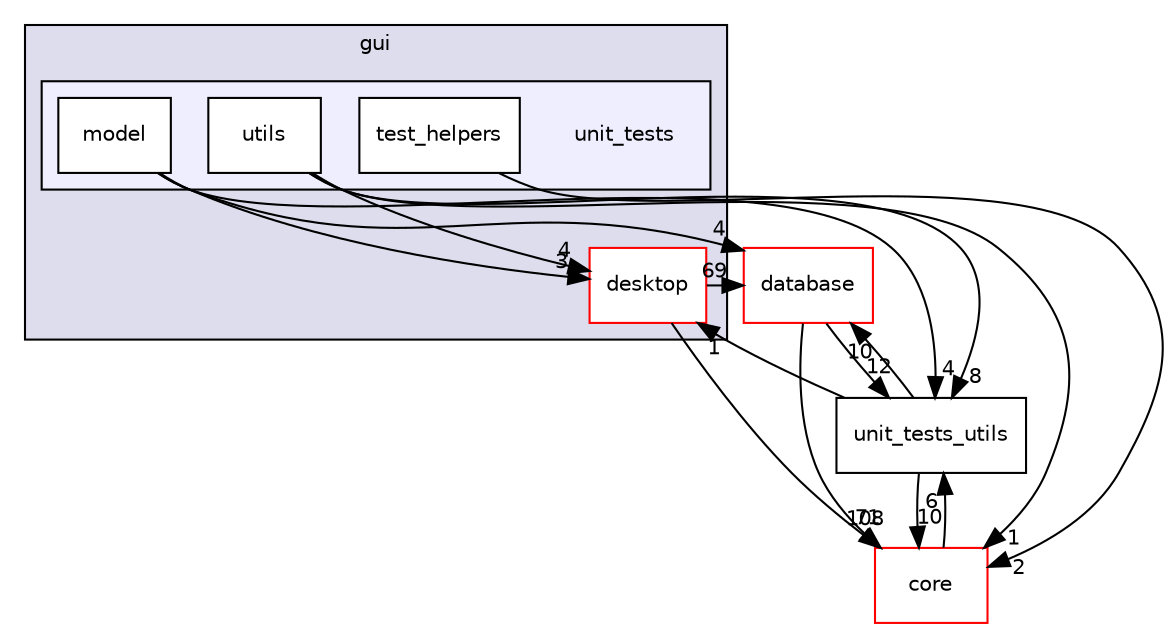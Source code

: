 digraph "src/gui/unit_tests" {
  compound=true
  node [ fontsize="10", fontname="Helvetica"];
  edge [ labelfontsize="10", labelfontname="Helvetica"];
  subgraph clusterdir_99d0482cf009f9d97a0877749b817f19 {
    graph [ bgcolor="#ddddee", pencolor="black", label="gui" fontname="Helvetica", fontsize="10", URL="dir_99d0482cf009f9d97a0877749b817f19.html"]
  dir_c090f567964b7b78a4e63a3af92480e4 [shape=box label="desktop" fillcolor="white" style="filled" color="red" URL="dir_c090f567964b7b78a4e63a3af92480e4.html"];
  subgraph clusterdir_92613d55a3f43e094d610dc2ff26e3ec {
    graph [ bgcolor="#eeeeff", pencolor="black", label="" URL="dir_92613d55a3f43e094d610dc2ff26e3ec.html"];
    dir_92613d55a3f43e094d610dc2ff26e3ec [shape=plaintext label="unit_tests"];
  dir_69d2fc252aeac487f29e6daafd8f2655 [shape=box label="model" fillcolor="white" style="filled" URL="dir_69d2fc252aeac487f29e6daafd8f2655.html"];
  dir_4cab1c72dc71176f3297391ad2e0cd65 [shape=box label="test_helpers" fillcolor="white" style="filled" URL="dir_4cab1c72dc71176f3297391ad2e0cd65.html"];
  dir_e9e12dbceb510ac11d1f4692232129d1 [shape=box label="utils" fillcolor="white" style="filled" URL="dir_e9e12dbceb510ac11d1f4692232129d1.html"];
  }
  }
  dir_7650dacaa557a89ea1c633e1722b48a3 [shape=box label="unit_tests_utils" URL="dir_7650dacaa557a89ea1c633e1722b48a3.html"];
  dir_803ee67260c130b45d29089798491ab2 [shape=box label="database" fillcolor="white" style="filled" color="red" URL="dir_803ee67260c130b45d29089798491ab2.html"];
  dir_aebb8dcc11953d78e620bbef0b9e2183 [shape=box label="core" fillcolor="white" style="filled" color="red" URL="dir_aebb8dcc11953d78e620bbef0b9e2183.html"];
  dir_7650dacaa557a89ea1c633e1722b48a3->dir_803ee67260c130b45d29089798491ab2 [headlabel="10", labeldistance=1.5 headhref="dir_000038_000010.html"];
  dir_7650dacaa557a89ea1c633e1722b48a3->dir_aebb8dcc11953d78e620bbef0b9e2183 [headlabel="10", labeldistance=1.5 headhref="dir_000038_000001.html"];
  dir_7650dacaa557a89ea1c633e1722b48a3->dir_c090f567964b7b78a4e63a3af92480e4 [headlabel="1", labeldistance=1.5 headhref="dir_000038_000007.html"];
  dir_e9e12dbceb510ac11d1f4692232129d1->dir_7650dacaa557a89ea1c633e1722b48a3 [headlabel="8", labeldistance=1.5 headhref="dir_000039_000038.html"];
  dir_e9e12dbceb510ac11d1f4692232129d1->dir_aebb8dcc11953d78e620bbef0b9e2183 [headlabel="1", labeldistance=1.5 headhref="dir_000039_000001.html"];
  dir_e9e12dbceb510ac11d1f4692232129d1->dir_c090f567964b7b78a4e63a3af92480e4 [headlabel="4", labeldistance=1.5 headhref="dir_000039_000007.html"];
  dir_69d2fc252aeac487f29e6daafd8f2655->dir_7650dacaa557a89ea1c633e1722b48a3 [headlabel="4", labeldistance=1.5 headhref="dir_000036_000038.html"];
  dir_69d2fc252aeac487f29e6daafd8f2655->dir_803ee67260c130b45d29089798491ab2 [headlabel="4", labeldistance=1.5 headhref="dir_000036_000010.html"];
  dir_69d2fc252aeac487f29e6daafd8f2655->dir_c090f567964b7b78a4e63a3af92480e4 [headlabel="3", labeldistance=1.5 headhref="dir_000036_000007.html"];
  dir_c090f567964b7b78a4e63a3af92480e4->dir_aebb8dcc11953d78e620bbef0b9e2183 [headlabel="108", labeldistance=1.5 headhref="dir_000007_000001.html"];
  dir_c090f567964b7b78a4e63a3af92480e4->dir_803ee67260c130b45d29089798491ab2 [headlabel="69", labeldistance=1.5 headhref="dir_000007_000010.html"];
  dir_4cab1c72dc71176f3297391ad2e0cd65->dir_aebb8dcc11953d78e620bbef0b9e2183 [headlabel="2", labeldistance=1.5 headhref="dir_000037_000001.html"];
  dir_aebb8dcc11953d78e620bbef0b9e2183->dir_7650dacaa557a89ea1c633e1722b48a3 [headlabel="6", labeldistance=1.5 headhref="dir_000001_000038.html"];
  dir_803ee67260c130b45d29089798491ab2->dir_aebb8dcc11953d78e620bbef0b9e2183 [headlabel="71", labeldistance=1.5 headhref="dir_000010_000001.html"];
  dir_803ee67260c130b45d29089798491ab2->dir_7650dacaa557a89ea1c633e1722b48a3 [headlabel="12", labeldistance=1.5 headhref="dir_000010_000038.html"];
}
